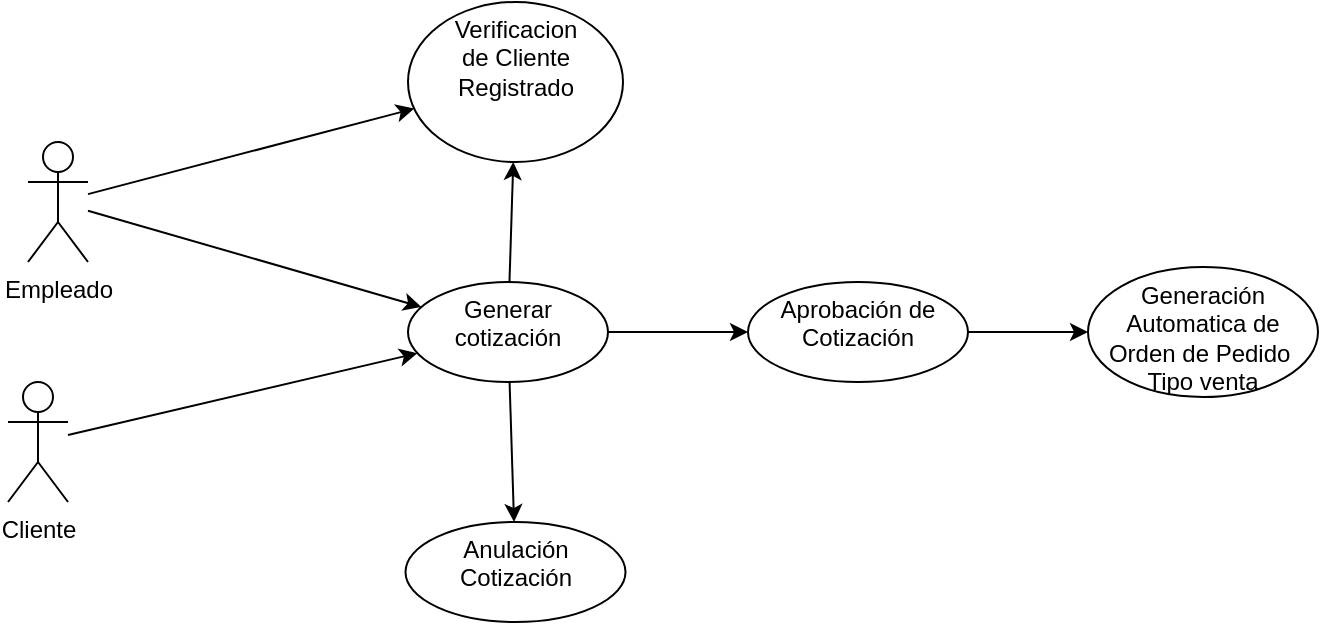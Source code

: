 <mxfile>
    <diagram id="7IWHEMd7J5xUlbh6FxPV" name="Page-1">
        <mxGraphModel dx="732" dy="612" grid="1" gridSize="10" guides="1" tooltips="1" connect="1" arrows="1" fold="1" page="1" pageScale="1" pageWidth="850" pageHeight="1100" math="0" shadow="0">
            <root>
                <mxCell id="0"/>
                <mxCell id="1" parent="0"/>
                <mxCell id="6" value="" style="edgeStyle=none;html=1;" parent="1" source="2" target="4" edge="1">
                    <mxGeometry relative="1" as="geometry"/>
                </mxCell>
                <mxCell id="20" style="edgeStyle=none;html=1;" edge="1" parent="1" source="2" target="15">
                    <mxGeometry relative="1" as="geometry"/>
                </mxCell>
                <mxCell id="2" value="Empleado" style="shape=umlActor;verticalLabelPosition=bottom;verticalAlign=top;html=1;outlineConnect=0;" parent="1" vertex="1">
                    <mxGeometry x="70" y="90" width="30" height="60" as="geometry"/>
                </mxCell>
                <mxCell id="5" value="" style="edgeStyle=none;html=1;" parent="1" source="3" target="4" edge="1">
                    <mxGeometry relative="1" as="geometry"/>
                </mxCell>
                <mxCell id="3" value="Cliente" style="shape=umlActor;verticalLabelPosition=bottom;verticalAlign=top;html=1;outlineConnect=0;" parent="1" vertex="1">
                    <mxGeometry x="60" y="210" width="30" height="60" as="geometry"/>
                </mxCell>
                <mxCell id="8" value="" style="edgeStyle=none;html=1;" parent="1" source="4" target="7" edge="1">
                    <mxGeometry relative="1" as="geometry"/>
                </mxCell>
                <mxCell id="12" value="" style="edgeStyle=none;html=1;" parent="1" source="4" target="11" edge="1">
                    <mxGeometry relative="1" as="geometry"/>
                </mxCell>
                <mxCell id="16" value="" style="edgeStyle=none;html=1;" edge="1" parent="1" source="4" target="15">
                    <mxGeometry relative="1" as="geometry"/>
                </mxCell>
                <mxCell id="4" value="Generar cotización" style="ellipse;whiteSpace=wrap;html=1;verticalAlign=top;" parent="1" vertex="1">
                    <mxGeometry x="260" y="160" width="100" height="50" as="geometry"/>
                </mxCell>
                <mxCell id="14" value="" style="edgeStyle=none;html=1;" parent="1" source="7" target="13" edge="1">
                    <mxGeometry relative="1" as="geometry"/>
                </mxCell>
                <mxCell id="7" value="Aprobación de Cotización" style="ellipse;whiteSpace=wrap;html=1;verticalAlign=top;" parent="1" vertex="1">
                    <mxGeometry x="430" y="160" width="110" height="50" as="geometry"/>
                </mxCell>
                <mxCell id="11" value="Anulación Cotización" style="ellipse;whiteSpace=wrap;html=1;verticalAlign=top;" parent="1" vertex="1">
                    <mxGeometry x="258.75" y="280" width="110" height="50" as="geometry"/>
                </mxCell>
                <mxCell id="13" value="Generación Automatica de Orden de Pedido&amp;nbsp;&lt;br&gt;Tipo venta" style="ellipse;whiteSpace=wrap;html=1;verticalAlign=top;" parent="1" vertex="1">
                    <mxGeometry x="600" y="152.5" width="115" height="65" as="geometry"/>
                </mxCell>
                <mxCell id="15" value="Verificacion&lt;br&gt;de Cliente&lt;br&gt;Registrado" style="ellipse;whiteSpace=wrap;html=1;verticalAlign=top;" vertex="1" parent="1">
                    <mxGeometry x="260" y="20" width="107.5" height="80" as="geometry"/>
                </mxCell>
            </root>
        </mxGraphModel>
    </diagram>
</mxfile>